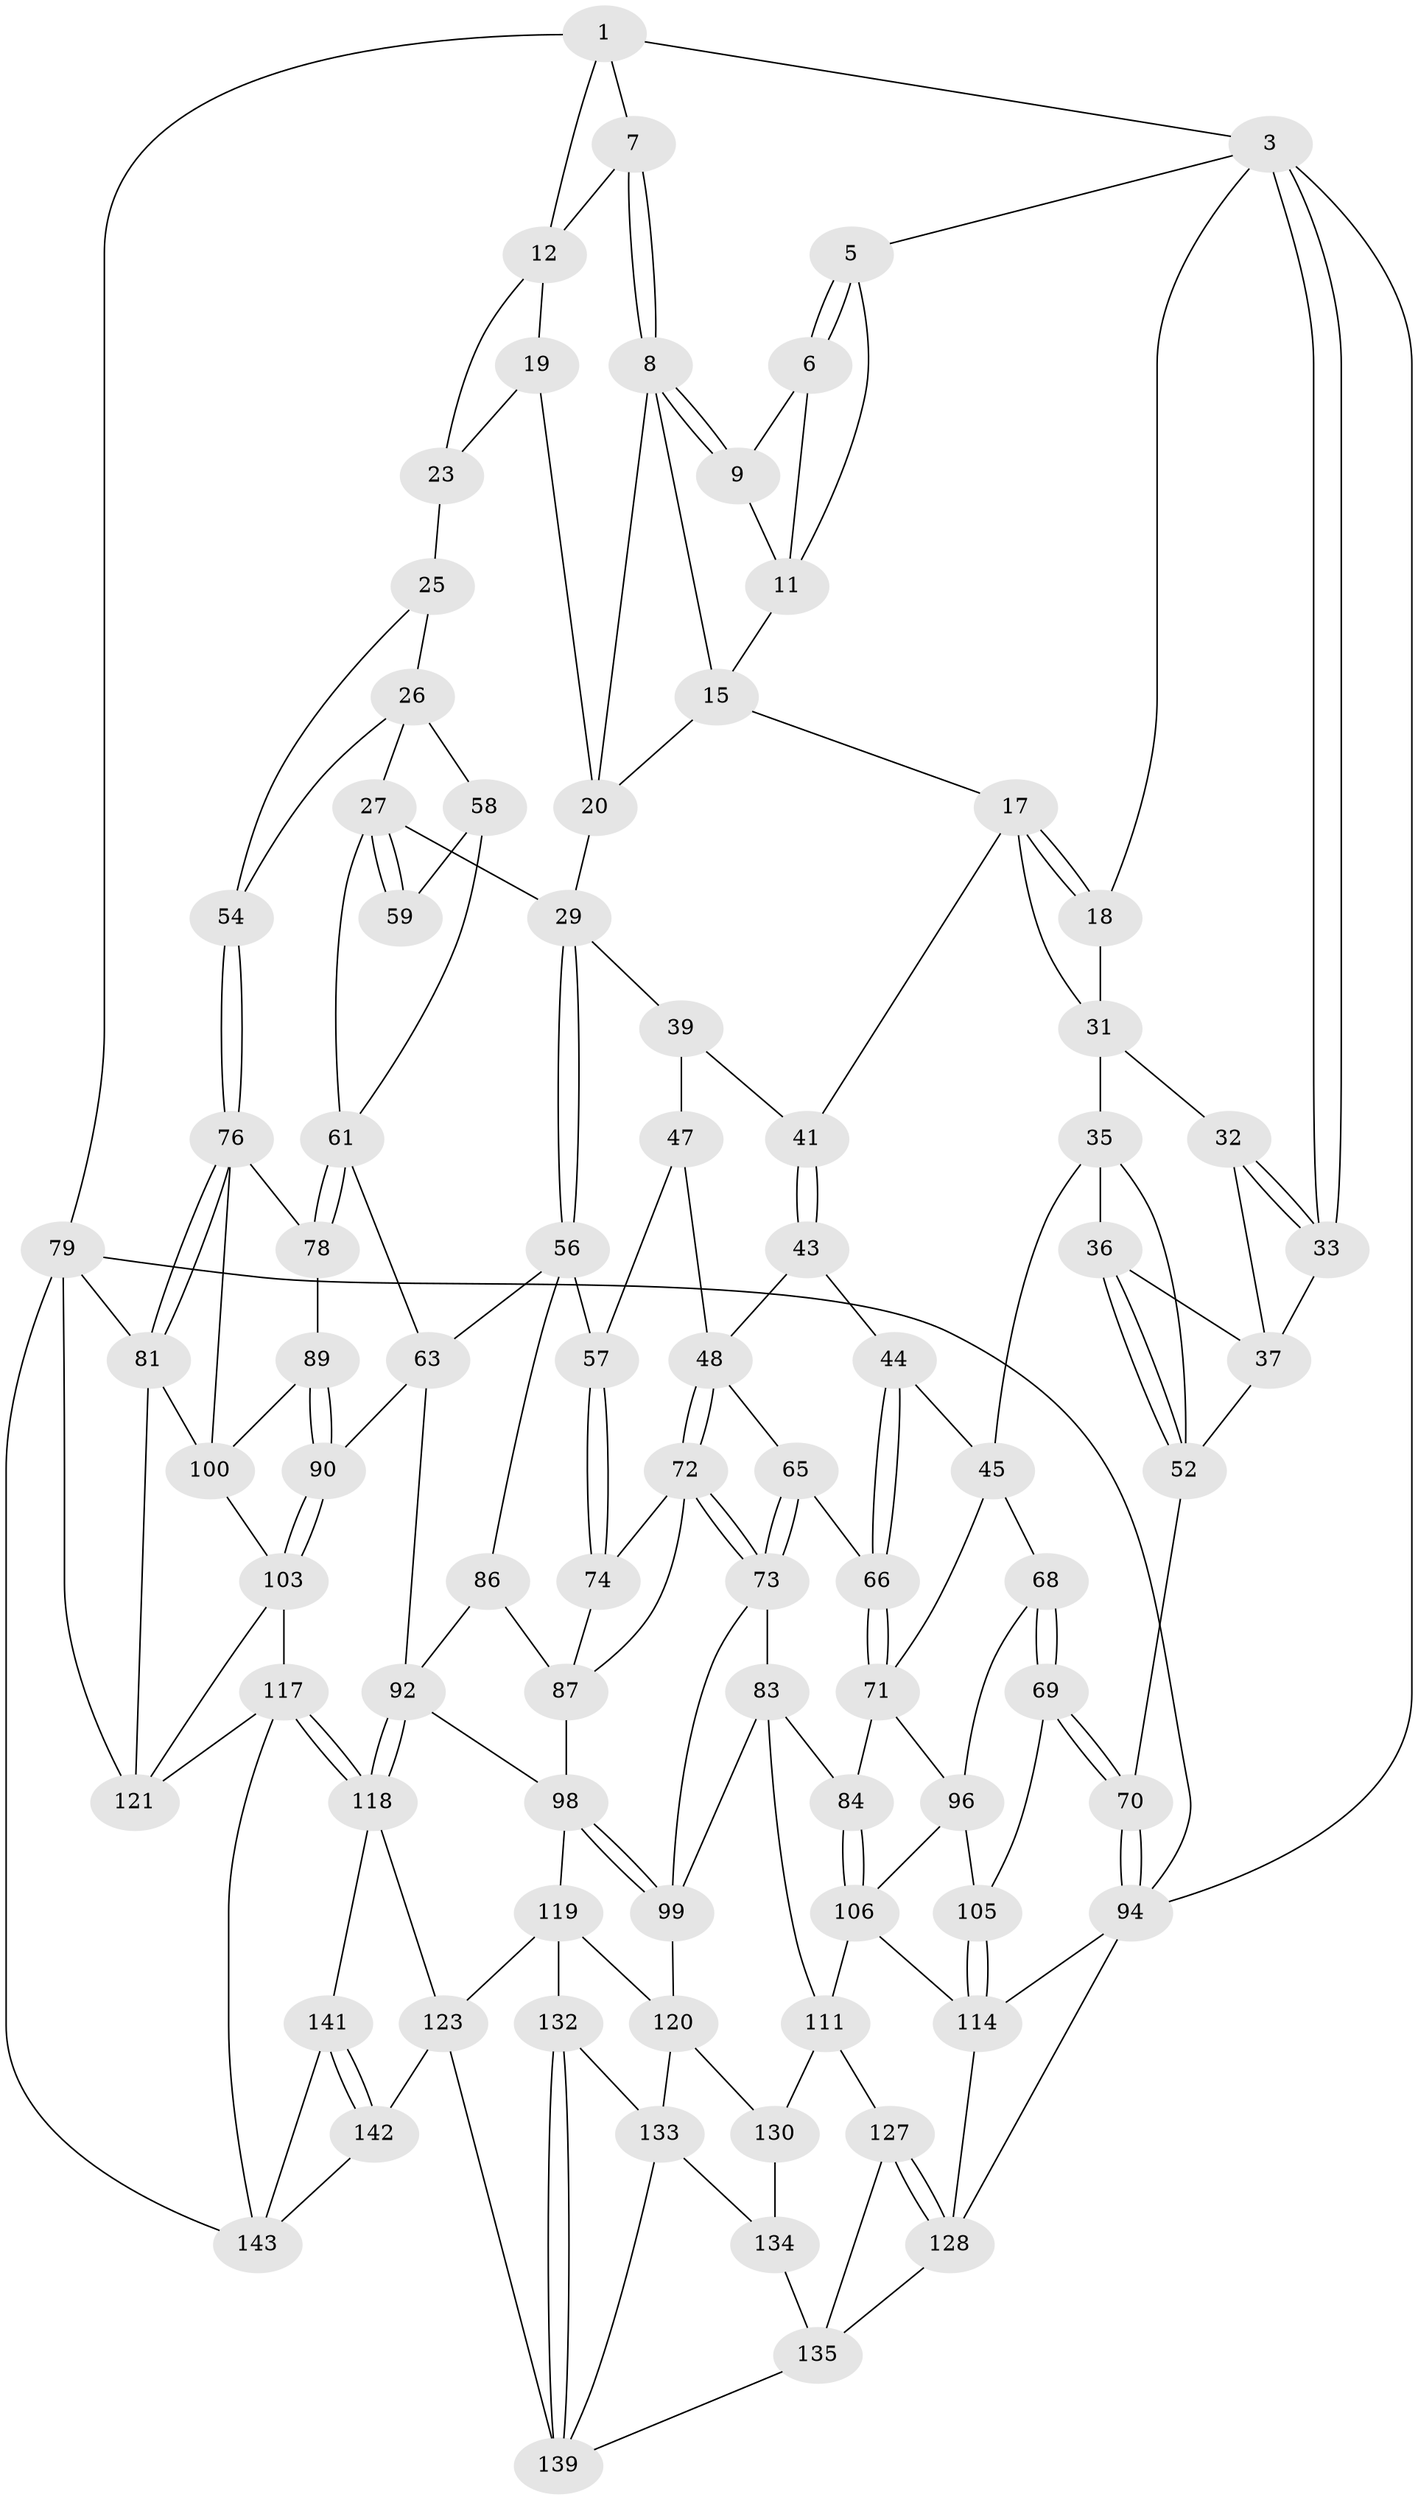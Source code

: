 // Generated by graph-tools (version 1.1) at 2025/52/02/27/25 19:52:39]
// undirected, 87 vertices, 188 edges
graph export_dot {
graph [start="1"]
  node [color=gray90,style=filled];
  1 [pos="+0.8512535483308038+0",super="+2"];
  3 [pos="+0+0",super="+4"];
  5 [pos="+0.5162711897114507+0"];
  6 [pos="+0.8496072007500907+0",super="+10"];
  7 [pos="+0.8691027267718322+0.01699001188200075"];
  8 [pos="+0.7367549499651481+0.11231475312925458",super="+21"];
  9 [pos="+0.7309731036930796+0.10117790421373517"];
  11 [pos="+0.5164739134283297+0",super="+14"];
  12 [pos="+0.8944934714795605+0.10143787803567535",super="+13"];
  15 [pos="+0.4875946999708291+0.08115654539574933",super="+16"];
  17 [pos="+0.4357514453175691+0.17543662452865771",super="+38"];
  18 [pos="+0.17247128329988695+0.08407837650638027"];
  19 [pos="+0.871783257568921+0.19191629163049245"];
  20 [pos="+0.7632938868661775+0.19715088724474636",super="+22"];
  23 [pos="+1+0.23817830632640963",super="+24"];
  25 [pos="+0.8953671445537341+0.3233156445358419",super="+42"];
  26 [pos="+0.8738705558961266+0.3793182423730516",super="+55"];
  27 [pos="+0.8162226388238568+0.4077744316892556",super="+28"];
  29 [pos="+0.7422989778469494+0.39207054734752145",super="+30"];
  31 [pos="+0.16382621894804378+0.26585534164849384",super="+34"];
  32 [pos="+0.1232439363909751+0.2755221856182825"];
  33 [pos="+0+0"];
  35 [pos="+0.19309934808518822+0.404575135130117",super="+46"];
  36 [pos="+0.1228485634266959+0.3850950751102985"];
  37 [pos="+0+0.34074318843566986",super="+51"];
  39 [pos="+0.6279306683826754+0.3622393411303584",super="+40"];
  41 [pos="+0.4303815862981713+0.2827332630660585"];
  43 [pos="+0.38579235808678836+0.3854496196218096"];
  44 [pos="+0.35520984257545996+0.41244681033327785"];
  45 [pos="+0.20202198637750515+0.4245557067513618",super="+67"];
  47 [pos="+0.540060235263741+0.47180256567467505",super="+50"];
  48 [pos="+0.4923693112409649+0.4873882956517022",super="+49"];
  52 [pos="+0+0.46861755516013726",super="+53"];
  54 [pos="+1+0.4678971706347558"];
  56 [pos="+0.6796327961448204+0.5391628677958065",super="+64"];
  57 [pos="+0.6290973193248204+0.5432210851186658"];
  58 [pos="+0.9451154955716932+0.5007849027169541",super="+60"];
  59 [pos="+0.827645295868977+0.42938585582683364"];
  61 [pos="+0.8596316917568663+0.5775299119225872",super="+62"];
  63 [pos="+0.742592501389076+0.5701886986035141",super="+91"];
  65 [pos="+0.36408681315959174+0.5548879076038971"];
  66 [pos="+0.3628239219567356+0.5541139649576029"];
  68 [pos="+0.08015053826120896+0.6143177950076192"];
  69 [pos="+0.0015907319856105486+0.6227480067533012"];
  70 [pos="+0+0.5947318051333851"];
  71 [pos="+0.2754139367112829+0.5834429733515784",super="+85"];
  72 [pos="+0.48265286737822666+0.574063945678805",super="+75"];
  73 [pos="+0.41061342402437634+0.5986412345819776",super="+82"];
  74 [pos="+0.614899444328065+0.559888804187166"];
  76 [pos="+1+0.6354203356427048",super="+77"];
  78 [pos="+0.8743070452194984+0.6141321204135951",super="+88"];
  79 [pos="+1+1",super="+80"];
  81 [pos="+1+1",super="+108"];
  83 [pos="+0.2828290496977042+0.7020997618437784",super="+110"];
  84 [pos="+0.24759300442563328+0.6785161101480804"];
  86 [pos="+0.6905889161452056+0.7033763250438161"];
  87 [pos="+0.6261725453249395+0.6437388019839936",super="+97"];
  89 [pos="+0.8259216153979034+0.686697247055845",super="+101"];
  90 [pos="+0.7876094277211141+0.7251350651278049"];
  92 [pos="+0.7221983859062938+0.7669990685022677",super="+93"];
  94 [pos="+0+0.8367898425615152",super="+95"];
  96 [pos="+0.19622907905988377+0.6608509236247296",super="+104"];
  98 [pos="+0.5289628867830698+0.750036404693345",super="+109"];
  99 [pos="+0.4408196404121213+0.7161359050918937",super="+113"];
  100 [pos="+0.924339989952219+0.7345320103845066",super="+102"];
  103 [pos="+0.8844152131143364+0.7776898785376288",super="+116"];
  105 [pos="+0.06484487738827395+0.740781284655797"];
  106 [pos="+0.2029797742798747+0.8734626711323882",super="+107"];
  111 [pos="+0.314273742896916+0.8426425966854134",super="+112"];
  114 [pos="+0.07199600283156941+0.8278659924192311",super="+115"];
  117 [pos="+0.7714387501187003+0.8791457492894794",super="+126"];
  118 [pos="+0.7359613539431028+0.8530927940092946",super="+122"];
  119 [pos="+0.5224145398676736+0.8076571441629917",super="+124"];
  120 [pos="+0.458405659530257+0.8551906744147716",super="+129"];
  121 [pos="+0.8851280219957461+0.8562335494894836",super="+125"];
  123 [pos="+0.6105061591615981+0.9051860436688278",super="+138"];
  127 [pos="+0.20481974674971276+0.8790707177825411"];
  128 [pos="+0.09620624825549738+0.9491564739827105",super="+146"];
  130 [pos="+0.4020174659457423+0.8851518783954655",super="+131"];
  132 [pos="+0.5522328801282157+0.913840460653283"];
  133 [pos="+0.4847410263132763+0.940636828223817",super="+137"];
  134 [pos="+0.32201360522546196+0.9395725588297008",super="+136"];
  135 [pos="+0.22892526759476164+0.9512271389763872",super="+145"];
  139 [pos="+0.5107148643782297+1",super="+140"];
  141 [pos="+0.6770250735753536+1"];
  142 [pos="+0.6479375751860468+1"];
  143 [pos="+0.7820661365854628+0.9167300228992192",super="+144"];
  1 -- 7;
  1 -- 3;
  1 -- 79;
  1 -- 12;
  3 -- 33;
  3 -- 33;
  3 -- 18;
  3 -- 5;
  3 -- 94;
  5 -- 6;
  5 -- 6;
  5 -- 11;
  6 -- 9;
  6 -- 11;
  7 -- 8;
  7 -- 8;
  7 -- 12;
  8 -- 9;
  8 -- 9;
  8 -- 20;
  8 -- 15;
  9 -- 11;
  11 -- 15;
  12 -- 19;
  12 -- 23;
  15 -- 17;
  15 -- 20;
  17 -- 18;
  17 -- 18;
  17 -- 41;
  17 -- 31;
  18 -- 31;
  19 -- 20;
  19 -- 23;
  20 -- 29;
  23 -- 25 [weight=2];
  25 -- 26;
  25 -- 54;
  26 -- 27;
  26 -- 58;
  26 -- 54;
  27 -- 59;
  27 -- 59;
  27 -- 29;
  27 -- 61;
  29 -- 56;
  29 -- 56;
  29 -- 39;
  31 -- 32;
  31 -- 35;
  32 -- 33;
  32 -- 33;
  32 -- 37;
  33 -- 37;
  35 -- 36;
  35 -- 52;
  35 -- 45;
  36 -- 37;
  36 -- 52;
  36 -- 52;
  37 -- 52;
  39 -- 47 [weight=2];
  39 -- 41;
  41 -- 43;
  41 -- 43;
  43 -- 44;
  43 -- 48;
  44 -- 45;
  44 -- 66;
  44 -- 66;
  45 -- 68;
  45 -- 71;
  47 -- 48;
  47 -- 57;
  48 -- 72;
  48 -- 72;
  48 -- 65;
  52 -- 70;
  54 -- 76;
  54 -- 76;
  56 -- 57;
  56 -- 86;
  56 -- 63;
  57 -- 74;
  57 -- 74;
  58 -- 59 [weight=2];
  58 -- 61;
  61 -- 78;
  61 -- 78;
  61 -- 63;
  63 -- 90;
  63 -- 92;
  65 -- 66;
  65 -- 73;
  65 -- 73;
  66 -- 71;
  66 -- 71;
  68 -- 69;
  68 -- 69;
  68 -- 96;
  69 -- 70;
  69 -- 70;
  69 -- 105;
  70 -- 94;
  70 -- 94;
  71 -- 96;
  71 -- 84;
  72 -- 73;
  72 -- 73;
  72 -- 74;
  72 -- 87;
  73 -- 83;
  73 -- 99;
  74 -- 87;
  76 -- 81;
  76 -- 81;
  76 -- 100;
  76 -- 78;
  78 -- 89 [weight=2];
  79 -- 143;
  79 -- 94;
  79 -- 81;
  79 -- 121;
  81 -- 121;
  81 -- 100;
  83 -- 84;
  83 -- 99;
  83 -- 111;
  84 -- 106;
  84 -- 106;
  86 -- 87;
  86 -- 92;
  87 -- 98;
  89 -- 90;
  89 -- 90;
  89 -- 100;
  90 -- 103;
  90 -- 103;
  92 -- 118;
  92 -- 118;
  92 -- 98;
  94 -- 114;
  94 -- 128;
  96 -- 105;
  96 -- 106;
  98 -- 99;
  98 -- 99;
  98 -- 119;
  99 -- 120;
  100 -- 103;
  103 -- 121;
  103 -- 117;
  105 -- 114;
  105 -- 114;
  106 -- 114;
  106 -- 111;
  111 -- 127;
  111 -- 130;
  114 -- 128;
  117 -- 118;
  117 -- 118;
  117 -- 121;
  117 -- 143;
  118 -- 123;
  118 -- 141;
  119 -- 120;
  119 -- 123;
  119 -- 132;
  120 -- 130;
  120 -- 133;
  123 -- 139;
  123 -- 142;
  127 -- 128;
  127 -- 128;
  127 -- 135;
  128 -- 135;
  130 -- 134 [weight=2];
  132 -- 133;
  132 -- 139;
  132 -- 139;
  133 -- 134;
  133 -- 139;
  134 -- 135;
  135 -- 139;
  141 -- 142;
  141 -- 142;
  141 -- 143;
  142 -- 143;
}
